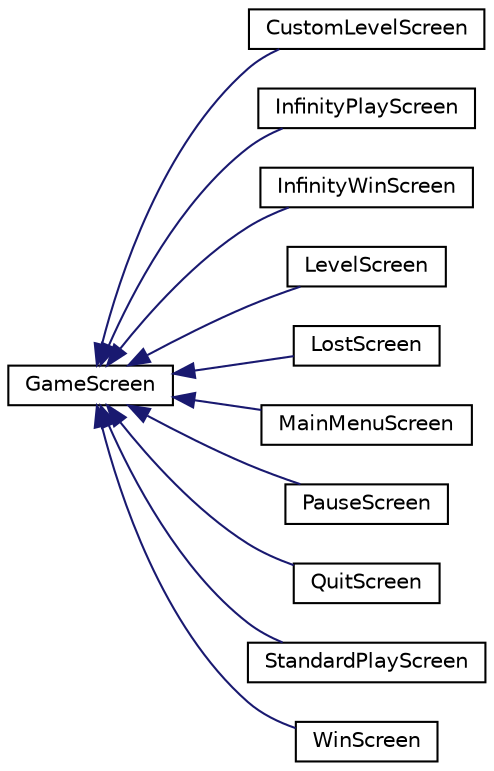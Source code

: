 digraph "Graphical Class Hierarchy"
{
 // LATEX_PDF_SIZE
  edge [fontname="Helvetica",fontsize="10",labelfontname="Helvetica",labelfontsize="10"];
  node [fontname="Helvetica",fontsize="10",shape=record];
  rankdir="LR";
  Node0 [label="GameScreen",height=0.2,width=0.4,color="black", fillcolor="white", style="filled",URL="$class_game_screen.html",tooltip="It's the base class for all Screen in the Game."];
  Node0 -> Node1 [dir="back",color="midnightblue",fontsize="10",style="solid",fontname="Helvetica"];
  Node1 [label="CustomLevelScreen",height=0.2,width=0.4,color="black", fillcolor="white", style="filled",URL="$class_custom_level_screen.html",tooltip="class for custom level designeer screen"];
  Node0 -> Node2 [dir="back",color="midnightblue",fontsize="10",style="solid",fontname="Helvetica"];
  Node2 [label="InfinityPlayScreen",height=0.2,width=0.4,color="black", fillcolor="white", style="filled",URL="$class_infinity_play_screen.html",tooltip="class for making endless play mode"];
  Node0 -> Node3 [dir="back",color="midnightblue",fontsize="10",style="solid",fontname="Helvetica"];
  Node3 [label="InfinityWinScreen",height=0.2,width=0.4,color="black", fillcolor="white", style="filled",URL="$class_infinity_win_screen.html",tooltip="Class for creating win screen for infinity play."];
  Node0 -> Node4 [dir="back",color="midnightblue",fontsize="10",style="solid",fontname="Helvetica"];
  Node4 [label="LevelScreen",height=0.2,width=0.4,color="black", fillcolor="white", style="filled",URL="$class_level_screen.html",tooltip="this screen displays the diffirent levels available to play"];
  Node0 -> Node5 [dir="back",color="midnightblue",fontsize="10",style="solid",fontname="Helvetica"];
  Node5 [label="LostScreen",height=0.2,width=0.4,color="black", fillcolor="white", style="filled",URL="$class_lost_screen.html",tooltip="Class for creating Lost screen."];
  Node0 -> Node6 [dir="back",color="midnightblue",fontsize="10",style="solid",fontname="Helvetica"];
  Node6 [label="MainMenuScreen",height=0.2,width=0.4,color="black", fillcolor="white", style="filled",URL="$class_main_menu_screen.html",tooltip="Screen for the Main Menu of the Game."];
  Node0 -> Node7 [dir="back",color="midnightblue",fontsize="10",style="solid",fontname="Helvetica"];
  Node7 [label="PauseScreen",height=0.2,width=0.4,color="black", fillcolor="white", style="filled",URL="$class_pause_screen.html",tooltip="Class for creating pause screen."];
  Node0 -> Node8 [dir="back",color="midnightblue",fontsize="10",style="solid",fontname="Helvetica"];
  Node8 [label="QuitScreen",height=0.2,width=0.4,color="black", fillcolor="white", style="filled",URL="$class_quit_screen.html",tooltip="Class for creating quit screen."];
  Node0 -> Node9 [dir="back",color="midnightblue",fontsize="10",style="solid",fontname="Helvetica"];
  Node9 [label="StandardPlayScreen",height=0.2,width=0.4,color="black", fillcolor="white", style="filled",URL="$class_standard_play_screen.html",tooltip="Class for creating the play screen."];
  Node0 -> Node10 [dir="back",color="midnightblue",fontsize="10",style="solid",fontname="Helvetica"];
  Node10 [label="WinScreen",height=0.2,width=0.4,color="black", fillcolor="white", style="filled",URL="$class_win_screen.html",tooltip="class for creating you won screen"];
}
